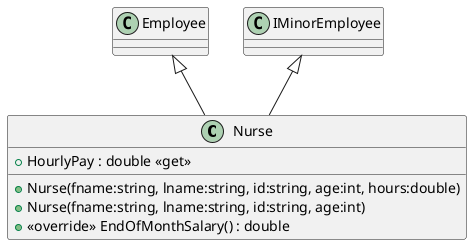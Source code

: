 @startuml
class Nurse {
    + HourlyPay : double <<get>>
    + Nurse(fname:string, lname:string, id:string, age:int, hours:double)
    + Nurse(fname:string, lname:string, id:string, age:int)
    + <<override>> EndOfMonthSalary() : double
}
Employee <|-- Nurse
IMinorEmployee <|-- Nurse
@enduml
